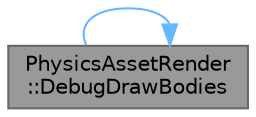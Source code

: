 digraph "PhysicsAssetRender::DebugDrawBodies"
{
 // INTERACTIVE_SVG=YES
 // LATEX_PDF_SIZE
  bgcolor="transparent";
  edge [fontname=Helvetica,fontsize=10,labelfontname=Helvetica,labelfontsize=10];
  node [fontname=Helvetica,fontsize=10,shape=box,height=0.2,width=0.4];
  rankdir="RL";
  Node1 [id="Node000001",label="PhysicsAssetRender\l::DebugDrawBodies",height=0.2,width=0.4,color="gray40", fillcolor="grey60", style="filled", fontcolor="black",tooltip="Debug draw Physics Asset bodies using the supplied custom callbacks."];
  Node1 -> Node1 [id="edge1_Node000001_Node000001",dir="back",color="steelblue1",style="solid",tooltip=" "];
}
